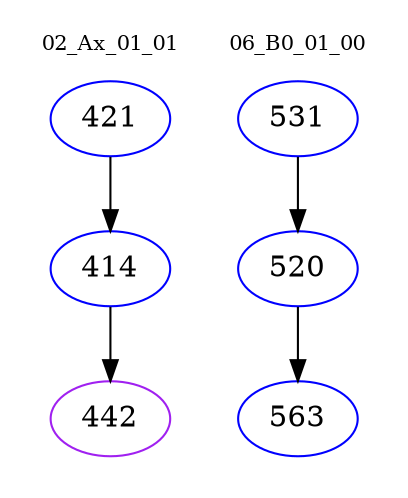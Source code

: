 digraph{
subgraph cluster_0 {
color = white
label = "02_Ax_01_01";
fontsize=10;
T0_421 [label="421", color="blue"]
T0_421 -> T0_414 [color="black"]
T0_414 [label="414", color="blue"]
T0_414 -> T0_442 [color="black"]
T0_442 [label="442", color="purple"]
}
subgraph cluster_1 {
color = white
label = "06_B0_01_00";
fontsize=10;
T1_531 [label="531", color="blue"]
T1_531 -> T1_520 [color="black"]
T1_520 [label="520", color="blue"]
T1_520 -> T1_563 [color="black"]
T1_563 [label="563", color="blue"]
}
}
